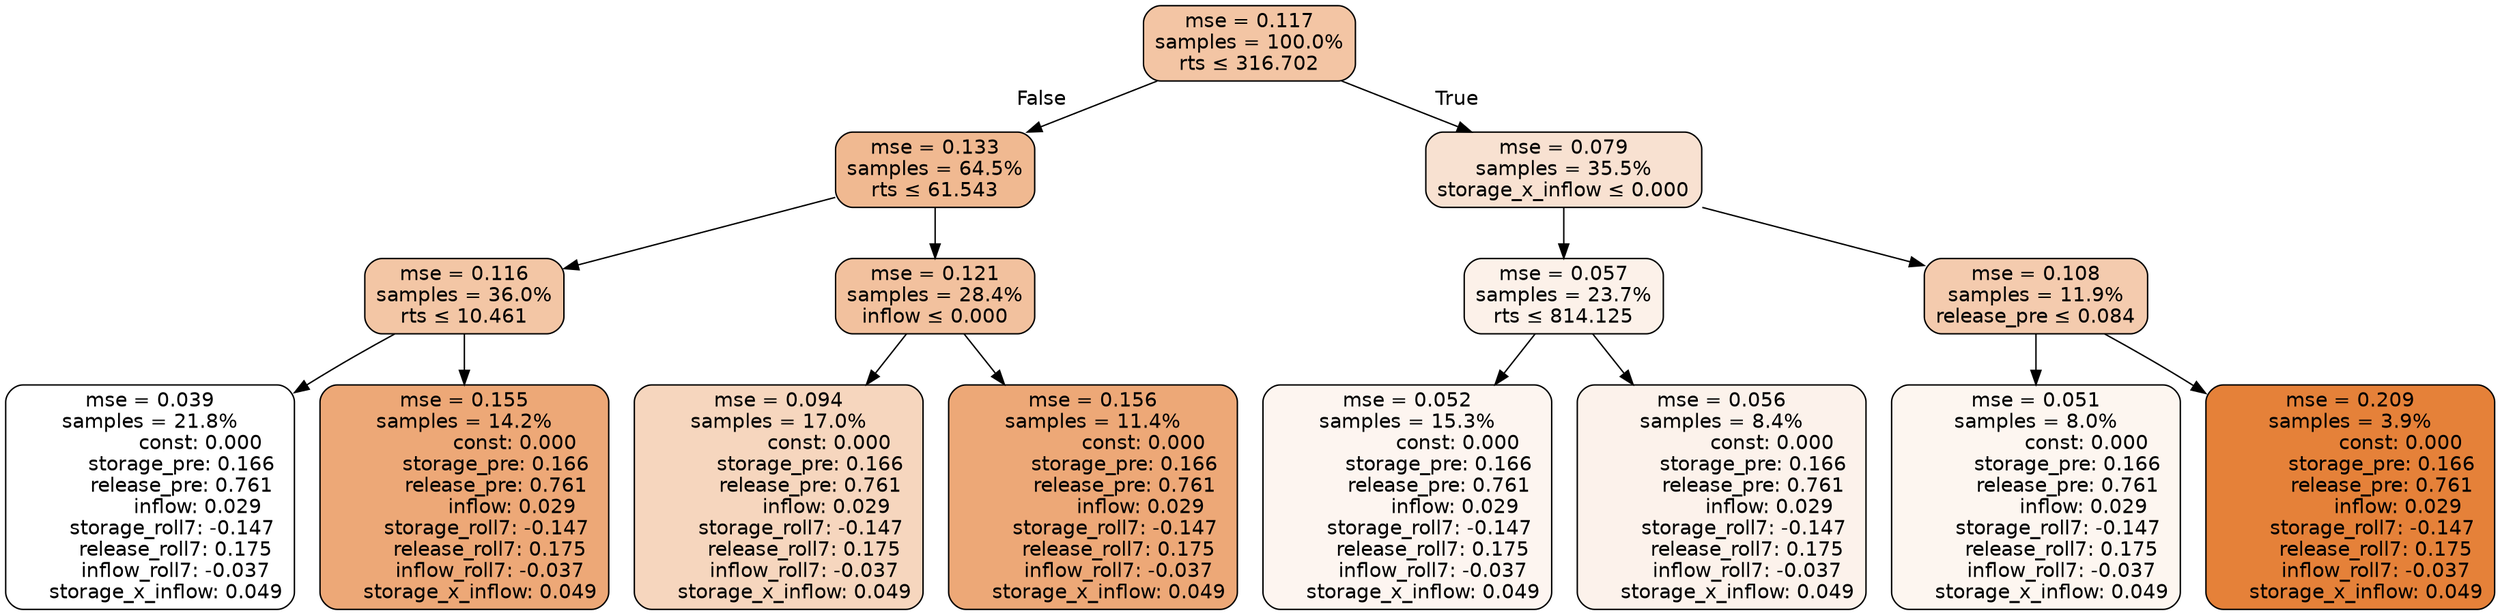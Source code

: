 digraph tree {
node [shape=rectangle, style="filled, rounded", color="black", fontname=helvetica] ;
edge [fontname=helvetica] ;
	"0" [label="mse = 0.117
samples = 100.0%
rts &le; 316.702", fillcolor="#f3c5a4"]
	"1" [label="mse = 0.133
samples = 64.5%
rts &le; 61.543", fillcolor="#f0b991"]
	"2" [label="mse = 0.116
samples = 36.0%
rts &le; 10.461", fillcolor="#f3c6a5"]
	"3" [label="mse = 0.039
samples = 21.8%
                const: 0.000
          storage_pre: 0.166
          release_pre: 0.761
               inflow: 0.029
       storage_roll7: -0.147
        release_roll7: 0.175
        inflow_roll7: -0.037
     storage_x_inflow: 0.049", fillcolor="#ffffff"]
	"4" [label="mse = 0.155
samples = 14.2%
                const: 0.000
          storage_pre: 0.166
          release_pre: 0.761
               inflow: 0.029
       storage_roll7: -0.147
        release_roll7: 0.175
        inflow_roll7: -0.037
     storage_x_inflow: 0.049", fillcolor="#eda877"]
	"5" [label="mse = 0.121
samples = 28.4%
inflow &le; 0.000", fillcolor="#f2c19e"]
	"6" [label="mse = 0.094
samples = 17.0%
                const: 0.000
          storage_pre: 0.166
          release_pre: 0.761
               inflow: 0.029
       storage_roll7: -0.147
        release_roll7: 0.175
        inflow_roll7: -0.037
     storage_x_inflow: 0.049", fillcolor="#f6d6be"]
	"7" [label="mse = 0.156
samples = 11.4%
                const: 0.000
          storage_pre: 0.166
          release_pre: 0.761
               inflow: 0.029
       storage_roll7: -0.147
        release_roll7: 0.175
        inflow_roll7: -0.037
     storage_x_inflow: 0.049", fillcolor="#eda877"]
	"8" [label="mse = 0.079
samples = 35.5%
storage_x_inflow &le; 0.000", fillcolor="#f8e1d1"]
	"9" [label="mse = 0.057
samples = 23.7%
rts &le; 814.125", fillcolor="#fcf1e9"]
	"10" [label="mse = 0.052
samples = 15.3%
                const: 0.000
          storage_pre: 0.166
          release_pre: 0.761
               inflow: 0.029
       storage_roll7: -0.147
        release_roll7: 0.175
        inflow_roll7: -0.037
     storage_x_inflow: 0.049", fillcolor="#fdf5f0"]
	"11" [label="mse = 0.056
samples = 8.4%
                const: 0.000
          storage_pre: 0.166
          release_pre: 0.761
               inflow: 0.029
       storage_roll7: -0.147
        release_roll7: 0.175
        inflow_roll7: -0.037
     storage_x_inflow: 0.049", fillcolor="#fcf2eb"]
	"12" [label="mse = 0.108
samples = 11.9%
release_pre &le; 0.084", fillcolor="#f4cbae"]
	"13" [label="mse = 0.051
samples = 8.0%
                const: 0.000
          storage_pre: 0.166
          release_pre: 0.761
               inflow: 0.029
       storage_roll7: -0.147
        release_roll7: 0.175
        inflow_roll7: -0.037
     storage_x_inflow: 0.049", fillcolor="#fdf6f0"]
	"14" [label="mse = 0.209
samples = 3.9%
                const: 0.000
          storage_pre: 0.166
          release_pre: 0.761
               inflow: 0.029
       storage_roll7: -0.147
        release_roll7: 0.175
        inflow_roll7: -0.037
     storage_x_inflow: 0.049", fillcolor="#e58139"]

	"0" -> "1" [labeldistance=2.5, labelangle=45, headlabel="False"]
	"1" -> "2"
	"2" -> "3"
	"2" -> "4"
	"1" -> "5"
	"5" -> "6"
	"5" -> "7"
	"0" -> "8" [labeldistance=2.5, labelangle=-45, headlabel="True"]
	"8" -> "9"
	"9" -> "10"
	"9" -> "11"
	"8" -> "12"
	"12" -> "13"
	"12" -> "14"
}